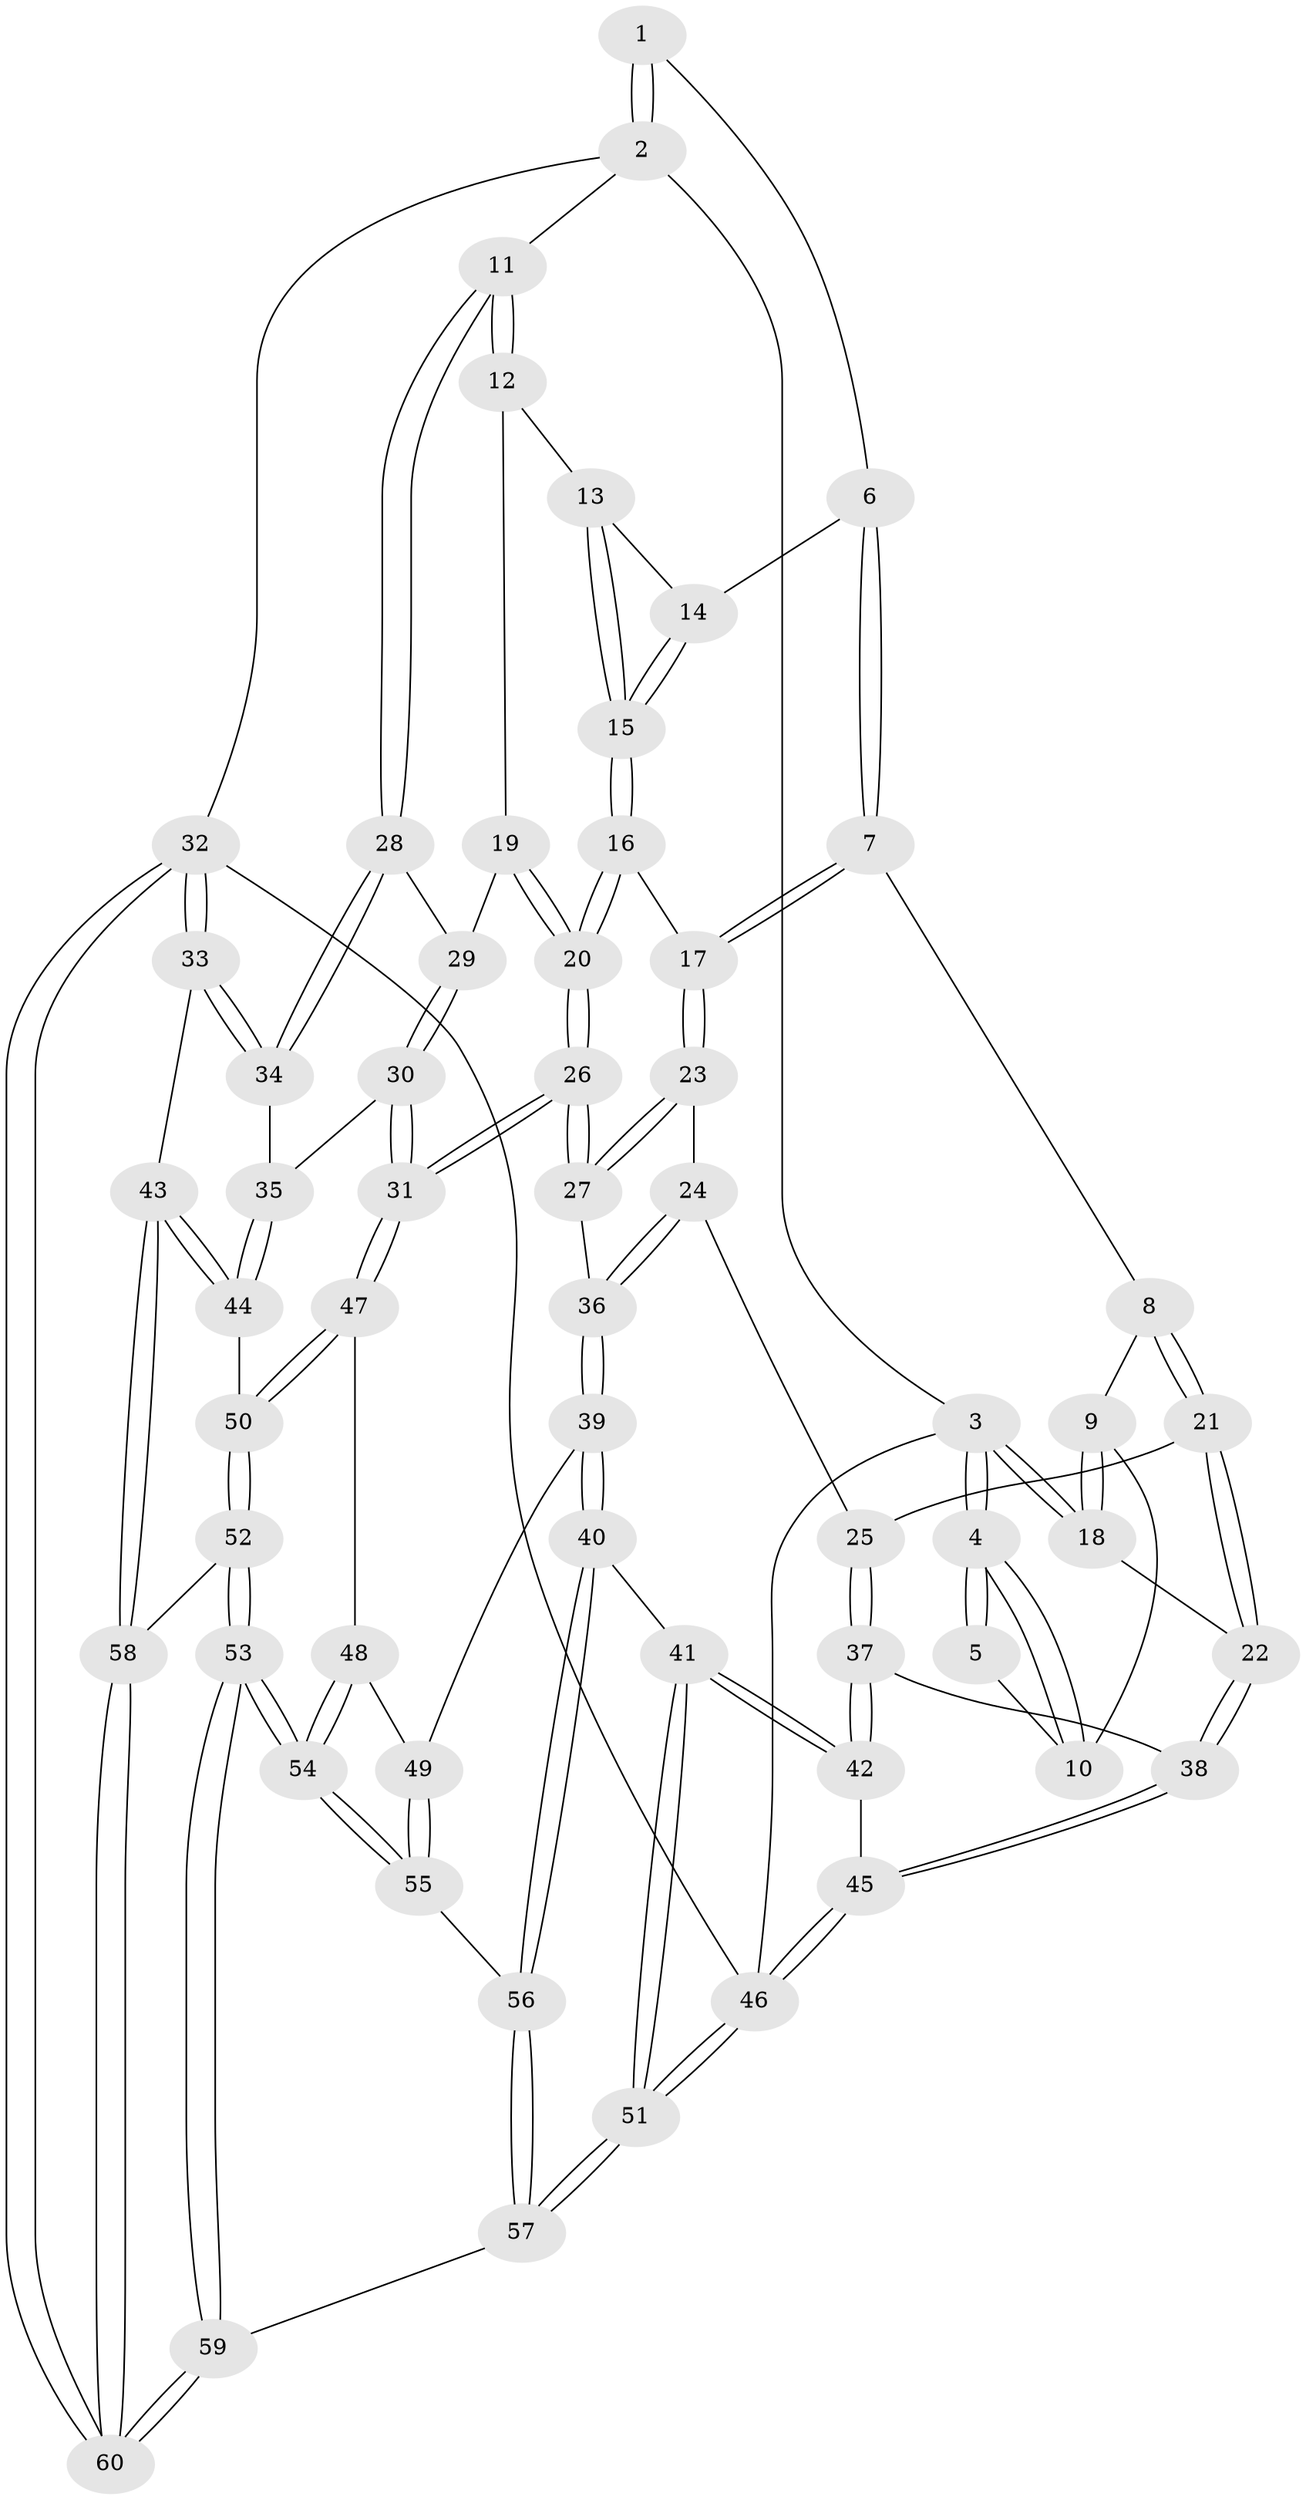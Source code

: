 // Generated by graph-tools (version 1.1) at 2025/27/03/15/25 16:27:57]
// undirected, 60 vertices, 147 edges
graph export_dot {
graph [start="1"]
  node [color=gray90,style=filled];
  1 [pos="+0.5440899605783125+0"];
  2 [pos="+1+0"];
  3 [pos="+0+0"];
  4 [pos="+0+0"];
  5 [pos="+0.27823627482703167+0"];
  6 [pos="+0.5123150500093323+0"];
  7 [pos="+0.3135823090231193+0.2156890269389643"];
  8 [pos="+0.21674652678651915+0.23724845617656287"];
  9 [pos="+0.18508418472779245+0.1936883141697859"];
  10 [pos="+0.16887261067307033+0.1532532740444441"];
  11 [pos="+1+0.009507101262525486"];
  12 [pos="+0.6406751931967006+0.307487528469954"];
  13 [pos="+0.602399001362253+0.2914196444187153"];
  14 [pos="+0.5410779382453895+0.17125669866658114"];
  15 [pos="+0.5034136887115378+0.33339539099438903"];
  16 [pos="+0.4880883643694799+0.3512192749430447"];
  17 [pos="+0.4049715002520986+0.3323057341999409"];
  18 [pos="+0+0.07560860509916177"];
  19 [pos="+0.6263330412469578+0.3818689603815616"];
  20 [pos="+0.5549173093006142+0.44553420873748106"];
  21 [pos="+0.1631957636042189+0.3158611991133648"];
  22 [pos="+0+0.38950033783218363"];
  23 [pos="+0.3846849412855458+0.402046941758011"];
  24 [pos="+0.23870815462846323+0.5218417061302515"];
  25 [pos="+0.22724312347943623+0.519153981184421"];
  26 [pos="+0.553313342809658+0.5909121908709557"];
  27 [pos="+0.49038333213133944+0.5867076431753198"];
  28 [pos="+1+0.20242087598507313"];
  29 [pos="+0.7133278294761827+0.409900889363662"];
  30 [pos="+0.6413313838882339+0.617144799660912"];
  31 [pos="+0.6143599684234119+0.6390262469646626"];
  32 [pos="+1+1"];
  33 [pos="+1+0.7846722068560288"];
  34 [pos="+1+0.2933314794258336"];
  35 [pos="+0.9476103410943082+0.4634172497710155"];
  36 [pos="+0.37292201852421963+0.6081048693437395"];
  37 [pos="+0.1895939639323792+0.5502734998505342"];
  38 [pos="+0+0.4966458759536333"];
  39 [pos="+0.3119844579468664+0.7771432730698746"];
  40 [pos="+0.21907431045600045+0.7943477932345206"];
  41 [pos="+0.15880267065810064+0.7817514745410593"];
  42 [pos="+0.1321331337370205+0.7088366878487162"];
  43 [pos="+1+0.8145090641414172"];
  44 [pos="+0.860838275712199+0.7556813288886077"];
  45 [pos="+0+0.5921632233760333"];
  46 [pos="+0+1"];
  47 [pos="+0.6237267618841122+0.6760884284141891"];
  48 [pos="+0.5514031352395574+0.7679656796776374"];
  49 [pos="+0.32483129174099445+0.7875979031223899"];
  50 [pos="+0.7471493951981392+0.7812712272600192"];
  51 [pos="+0+1"];
  52 [pos="+0.7470068608018711+0.8390374718138767"];
  53 [pos="+0.5339715158004835+1"];
  54 [pos="+0.49232175308540116+0.949731427505761"];
  55 [pos="+0.3845056502606492+0.8991443833747986"];
  56 [pos="+0.26413918756310717+0.987598276577242"];
  57 [pos="+0.13713688290236814+1"];
  58 [pos="+0.852263612244519+1"];
  59 [pos="+0.5410768945939138+1"];
  60 [pos="+0.8583946731436282+1"];
  1 -- 2;
  1 -- 2;
  1 -- 6;
  2 -- 3;
  2 -- 11;
  2 -- 32;
  3 -- 4;
  3 -- 4;
  3 -- 18;
  3 -- 18;
  3 -- 46;
  4 -- 5;
  4 -- 5;
  4 -- 10;
  4 -- 10;
  5 -- 10;
  6 -- 7;
  6 -- 7;
  6 -- 14;
  7 -- 8;
  7 -- 17;
  7 -- 17;
  8 -- 9;
  8 -- 21;
  8 -- 21;
  9 -- 10;
  9 -- 18;
  9 -- 18;
  11 -- 12;
  11 -- 12;
  11 -- 28;
  11 -- 28;
  12 -- 13;
  12 -- 19;
  13 -- 14;
  13 -- 15;
  13 -- 15;
  14 -- 15;
  14 -- 15;
  15 -- 16;
  15 -- 16;
  16 -- 17;
  16 -- 20;
  16 -- 20;
  17 -- 23;
  17 -- 23;
  18 -- 22;
  19 -- 20;
  19 -- 20;
  19 -- 29;
  20 -- 26;
  20 -- 26;
  21 -- 22;
  21 -- 22;
  21 -- 25;
  22 -- 38;
  22 -- 38;
  23 -- 24;
  23 -- 27;
  23 -- 27;
  24 -- 25;
  24 -- 36;
  24 -- 36;
  25 -- 37;
  25 -- 37;
  26 -- 27;
  26 -- 27;
  26 -- 31;
  26 -- 31;
  27 -- 36;
  28 -- 29;
  28 -- 34;
  28 -- 34;
  29 -- 30;
  29 -- 30;
  30 -- 31;
  30 -- 31;
  30 -- 35;
  31 -- 47;
  31 -- 47;
  32 -- 33;
  32 -- 33;
  32 -- 60;
  32 -- 60;
  32 -- 46;
  33 -- 34;
  33 -- 34;
  33 -- 43;
  34 -- 35;
  35 -- 44;
  35 -- 44;
  36 -- 39;
  36 -- 39;
  37 -- 38;
  37 -- 42;
  37 -- 42;
  38 -- 45;
  38 -- 45;
  39 -- 40;
  39 -- 40;
  39 -- 49;
  40 -- 41;
  40 -- 56;
  40 -- 56;
  41 -- 42;
  41 -- 42;
  41 -- 51;
  41 -- 51;
  42 -- 45;
  43 -- 44;
  43 -- 44;
  43 -- 58;
  43 -- 58;
  44 -- 50;
  45 -- 46;
  45 -- 46;
  46 -- 51;
  46 -- 51;
  47 -- 48;
  47 -- 50;
  47 -- 50;
  48 -- 49;
  48 -- 54;
  48 -- 54;
  49 -- 55;
  49 -- 55;
  50 -- 52;
  50 -- 52;
  51 -- 57;
  51 -- 57;
  52 -- 53;
  52 -- 53;
  52 -- 58;
  53 -- 54;
  53 -- 54;
  53 -- 59;
  53 -- 59;
  54 -- 55;
  54 -- 55;
  55 -- 56;
  56 -- 57;
  56 -- 57;
  57 -- 59;
  58 -- 60;
  58 -- 60;
  59 -- 60;
  59 -- 60;
}
